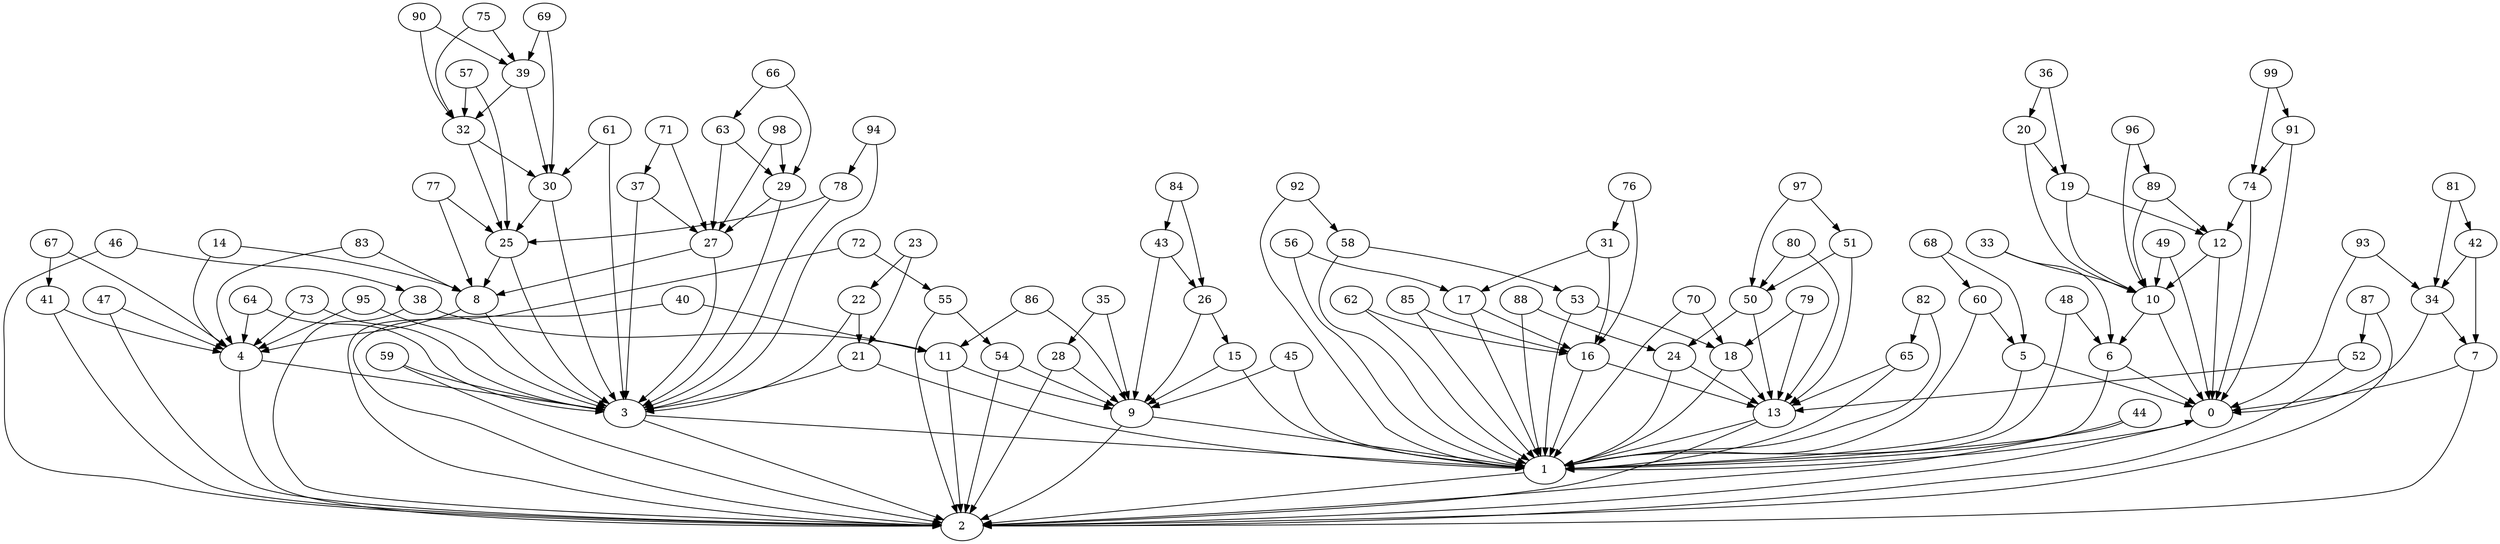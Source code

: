 digraph {
	0 [label=0]
	1 [label=1]
	2 [label=2]
	3 [label=3]
	4 [label=4]
	5 [label=5]
	6 [label=6]
	7 [label=7]
	8 [label=8]
	9 [label=9]
	10 [label=10]
	11 [label=11]
	12 [label=12]
	13 [label=13]
	14 [label=14]
	15 [label=15]
	16 [label=16]
	17 [label=17]
	18 [label=18]
	19 [label=19]
	20 [label=20]
	21 [label=21]
	22 [label=22]
	23 [label=23]
	24 [label=24]
	25 [label=25]
	26 [label=26]
	27 [label=27]
	28 [label=28]
	29 [label=29]
	30 [label=30]
	31 [label=31]
	32 [label=32]
	33 [label=33]
	34 [label=34]
	35 [label=35]
	36 [label=36]
	37 [label=37]
	38 [label=38]
	39 [label=39]
	40 [label=40]
	41 [label=41]
	42 [label=42]
	43 [label=43]
	44 [label=44]
	45 [label=45]
	46 [label=46]
	47 [label=47]
	48 [label=48]
	49 [label=49]
	50 [label=50]
	51 [label=51]
	52 [label=52]
	53 [label=53]
	54 [label=54]
	55 [label=55]
	56 [label=56]
	57 [label=57]
	58 [label=58]
	59 [label=59]
	60 [label=60]
	61 [label=61]
	62 [label=62]
	63 [label=63]
	64 [label=64]
	65 [label=65]
	66 [label=66]
	67 [label=67]
	68 [label=68]
	69 [label=69]
	70 [label=70]
	71 [label=71]
	72 [label=72]
	73 [label=73]
	74 [label=74]
	75 [label=75]
	76 [label=76]
	77 [label=77]
	78 [label=78]
	79 [label=79]
	80 [label=80]
	81 [label=81]
	82 [label=82]
	83 [label=83]
	84 [label=84]
	85 [label=85]
	86 [label=86]
	87 [label=87]
	88 [label=88]
	89 [label=89]
	90 [label=90]
	91 [label=91]
	92 [label=92]
	93 [label=93]
	94 [label=94]
	95 [label=95]
	96 [label=96]
	97 [label=97]
	98 [label=98]
	99 [label=99]
	0 -> 1
	1 -> 2
	2 -> 0
	3 -> 1
	3 -> 2
	4 -> 3
	4 -> 2
	5 -> 0
	5 -> 1
	6 -> 0
	6 -> 1
	7 -> 2
	7 -> 0
	8 -> 4
	8 -> 3
	9 -> 1
	9 -> 2
	10 -> 6
	10 -> 0
	11 -> 9
	11 -> 2
	12 -> 10
	12 -> 0
	13 -> 1
	13 -> 2
	14 -> 8
	14 -> 4
	15 -> 9
	15 -> 1
	16 -> 13
	16 -> 1
	17 -> 16
	17 -> 1
	18 -> 13
	18 -> 1
	19 -> 12
	19 -> 10
	20 -> 19
	20 -> 10
	21 -> 3
	21 -> 1
	22 -> 21
	22 -> 3
	23 -> 22
	23 -> 21
	24 -> 13
	24 -> 1
	25 -> 8
	25 -> 3
	26 -> 15
	26 -> 9
	27 -> 8
	27 -> 3
	28 -> 9
	28 -> 2
	29 -> 27
	29 -> 3
	30 -> 25
	30 -> 3
	31 -> 17
	31 -> 16
	32 -> 30
	32 -> 25
	33 -> 10
	33 -> 6
	34 -> 7
	34 -> 0
	35 -> 28
	35 -> 9
	36 -> 20
	36 -> 19
	37 -> 27
	37 -> 3
	38 -> 11
	38 -> 2
	39 -> 32
	39 -> 30
	40 -> 11
	40 -> 2
	41 -> 4
	41 -> 2
	42 -> 34
	42 -> 7
	43 -> 26
	43 -> 9
	44 -> 1
	44 -> 2
	45 -> 9
	45 -> 1
	46 -> 38
	46 -> 2
	47 -> 4
	47 -> 2
	48 -> 6
	48 -> 1
	49 -> 10
	49 -> 0
	50 -> 24
	50 -> 13
	51 -> 50
	51 -> 13
	52 -> 13
	52 -> 2
	53 -> 18
	53 -> 1
	54 -> 9
	54 -> 2
	55 -> 54
	55 -> 2
	56 -> 17
	56 -> 1
	57 -> 32
	57 -> 25
	58 -> 53
	58 -> 1
	59 -> 3
	59 -> 2
	60 -> 5
	60 -> 1
	61 -> 30
	61 -> 3
	62 -> 16
	62 -> 1
	63 -> 29
	63 -> 27
	64 -> 4
	64 -> 3
	65 -> 13
	65 -> 1
	66 -> 63
	66 -> 29
	67 -> 41
	67 -> 4
	68 -> 60
	68 -> 5
	69 -> 39
	69 -> 30
	70 -> 18
	70 -> 1
	71 -> 37
	71 -> 27
	72 -> 55
	72 -> 2
	73 -> 4
	73 -> 3
	74 -> 12
	74 -> 0
	75 -> 39
	75 -> 32
	76 -> 31
	76 -> 16
	77 -> 25
	77 -> 8
	78 -> 25
	78 -> 3
	79 -> 18
	79 -> 13
	80 -> 50
	80 -> 13
	81 -> 42
	81 -> 34
	82 -> 65
	82 -> 1
	83 -> 8
	83 -> 4
	84 -> 43
	84 -> 26
	85 -> 16
	85 -> 1
	86 -> 11
	86 -> 9
	87 -> 52
	87 -> 2
	88 -> 24
	88 -> 1
	89 -> 12
	89 -> 10
	90 -> 39
	90 -> 32
	91 -> 74
	91 -> 0
	92 -> 58
	92 -> 1
	93 -> 34
	93 -> 0
	94 -> 78
	94 -> 3
	95 -> 4
	95 -> 3
	96 -> 89
	96 -> 10
	97 -> 51
	97 -> 50
	98 -> 29
	98 -> 27
	99 -> 91
	99 -> 74
}